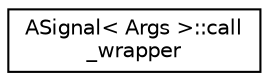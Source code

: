 digraph "Graphical Class Hierarchy"
{
 // LATEX_PDF_SIZE
  edge [fontname="Helvetica",fontsize="10",labelfontname="Helvetica",labelfontsize="10"];
  node [fontname="Helvetica",fontsize="10",shape=record];
  rankdir="LR";
  Node0 [label="ASignal\< Args \>::call\l_wrapper",height=0.2,width=0.4,color="black", fillcolor="white", style="filled",URL="$structASignal_1_1call__wrapper.html",tooltip=" "];
}
